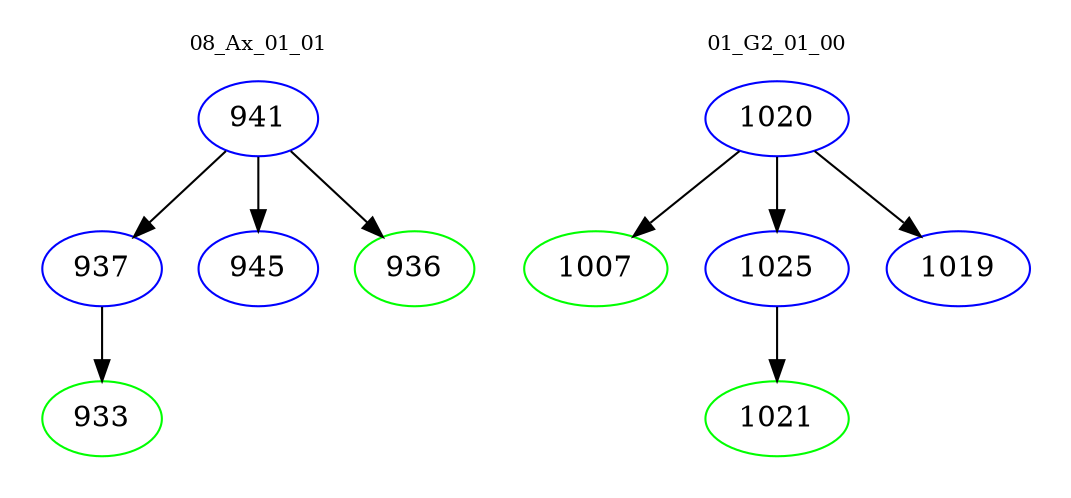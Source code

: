 digraph{
subgraph cluster_0 {
color = white
label = "08_Ax_01_01";
fontsize=10;
T0_941 [label="941", color="blue"]
T0_941 -> T0_937 [color="black"]
T0_937 [label="937", color="blue"]
T0_937 -> T0_933 [color="black"]
T0_933 [label="933", color="green"]
T0_941 -> T0_945 [color="black"]
T0_945 [label="945", color="blue"]
T0_941 -> T0_936 [color="black"]
T0_936 [label="936", color="green"]
}
subgraph cluster_1 {
color = white
label = "01_G2_01_00";
fontsize=10;
T1_1020 [label="1020", color="blue"]
T1_1020 -> T1_1007 [color="black"]
T1_1007 [label="1007", color="green"]
T1_1020 -> T1_1025 [color="black"]
T1_1025 [label="1025", color="blue"]
T1_1025 -> T1_1021 [color="black"]
T1_1021 [label="1021", color="green"]
T1_1020 -> T1_1019 [color="black"]
T1_1019 [label="1019", color="blue"]
}
}
